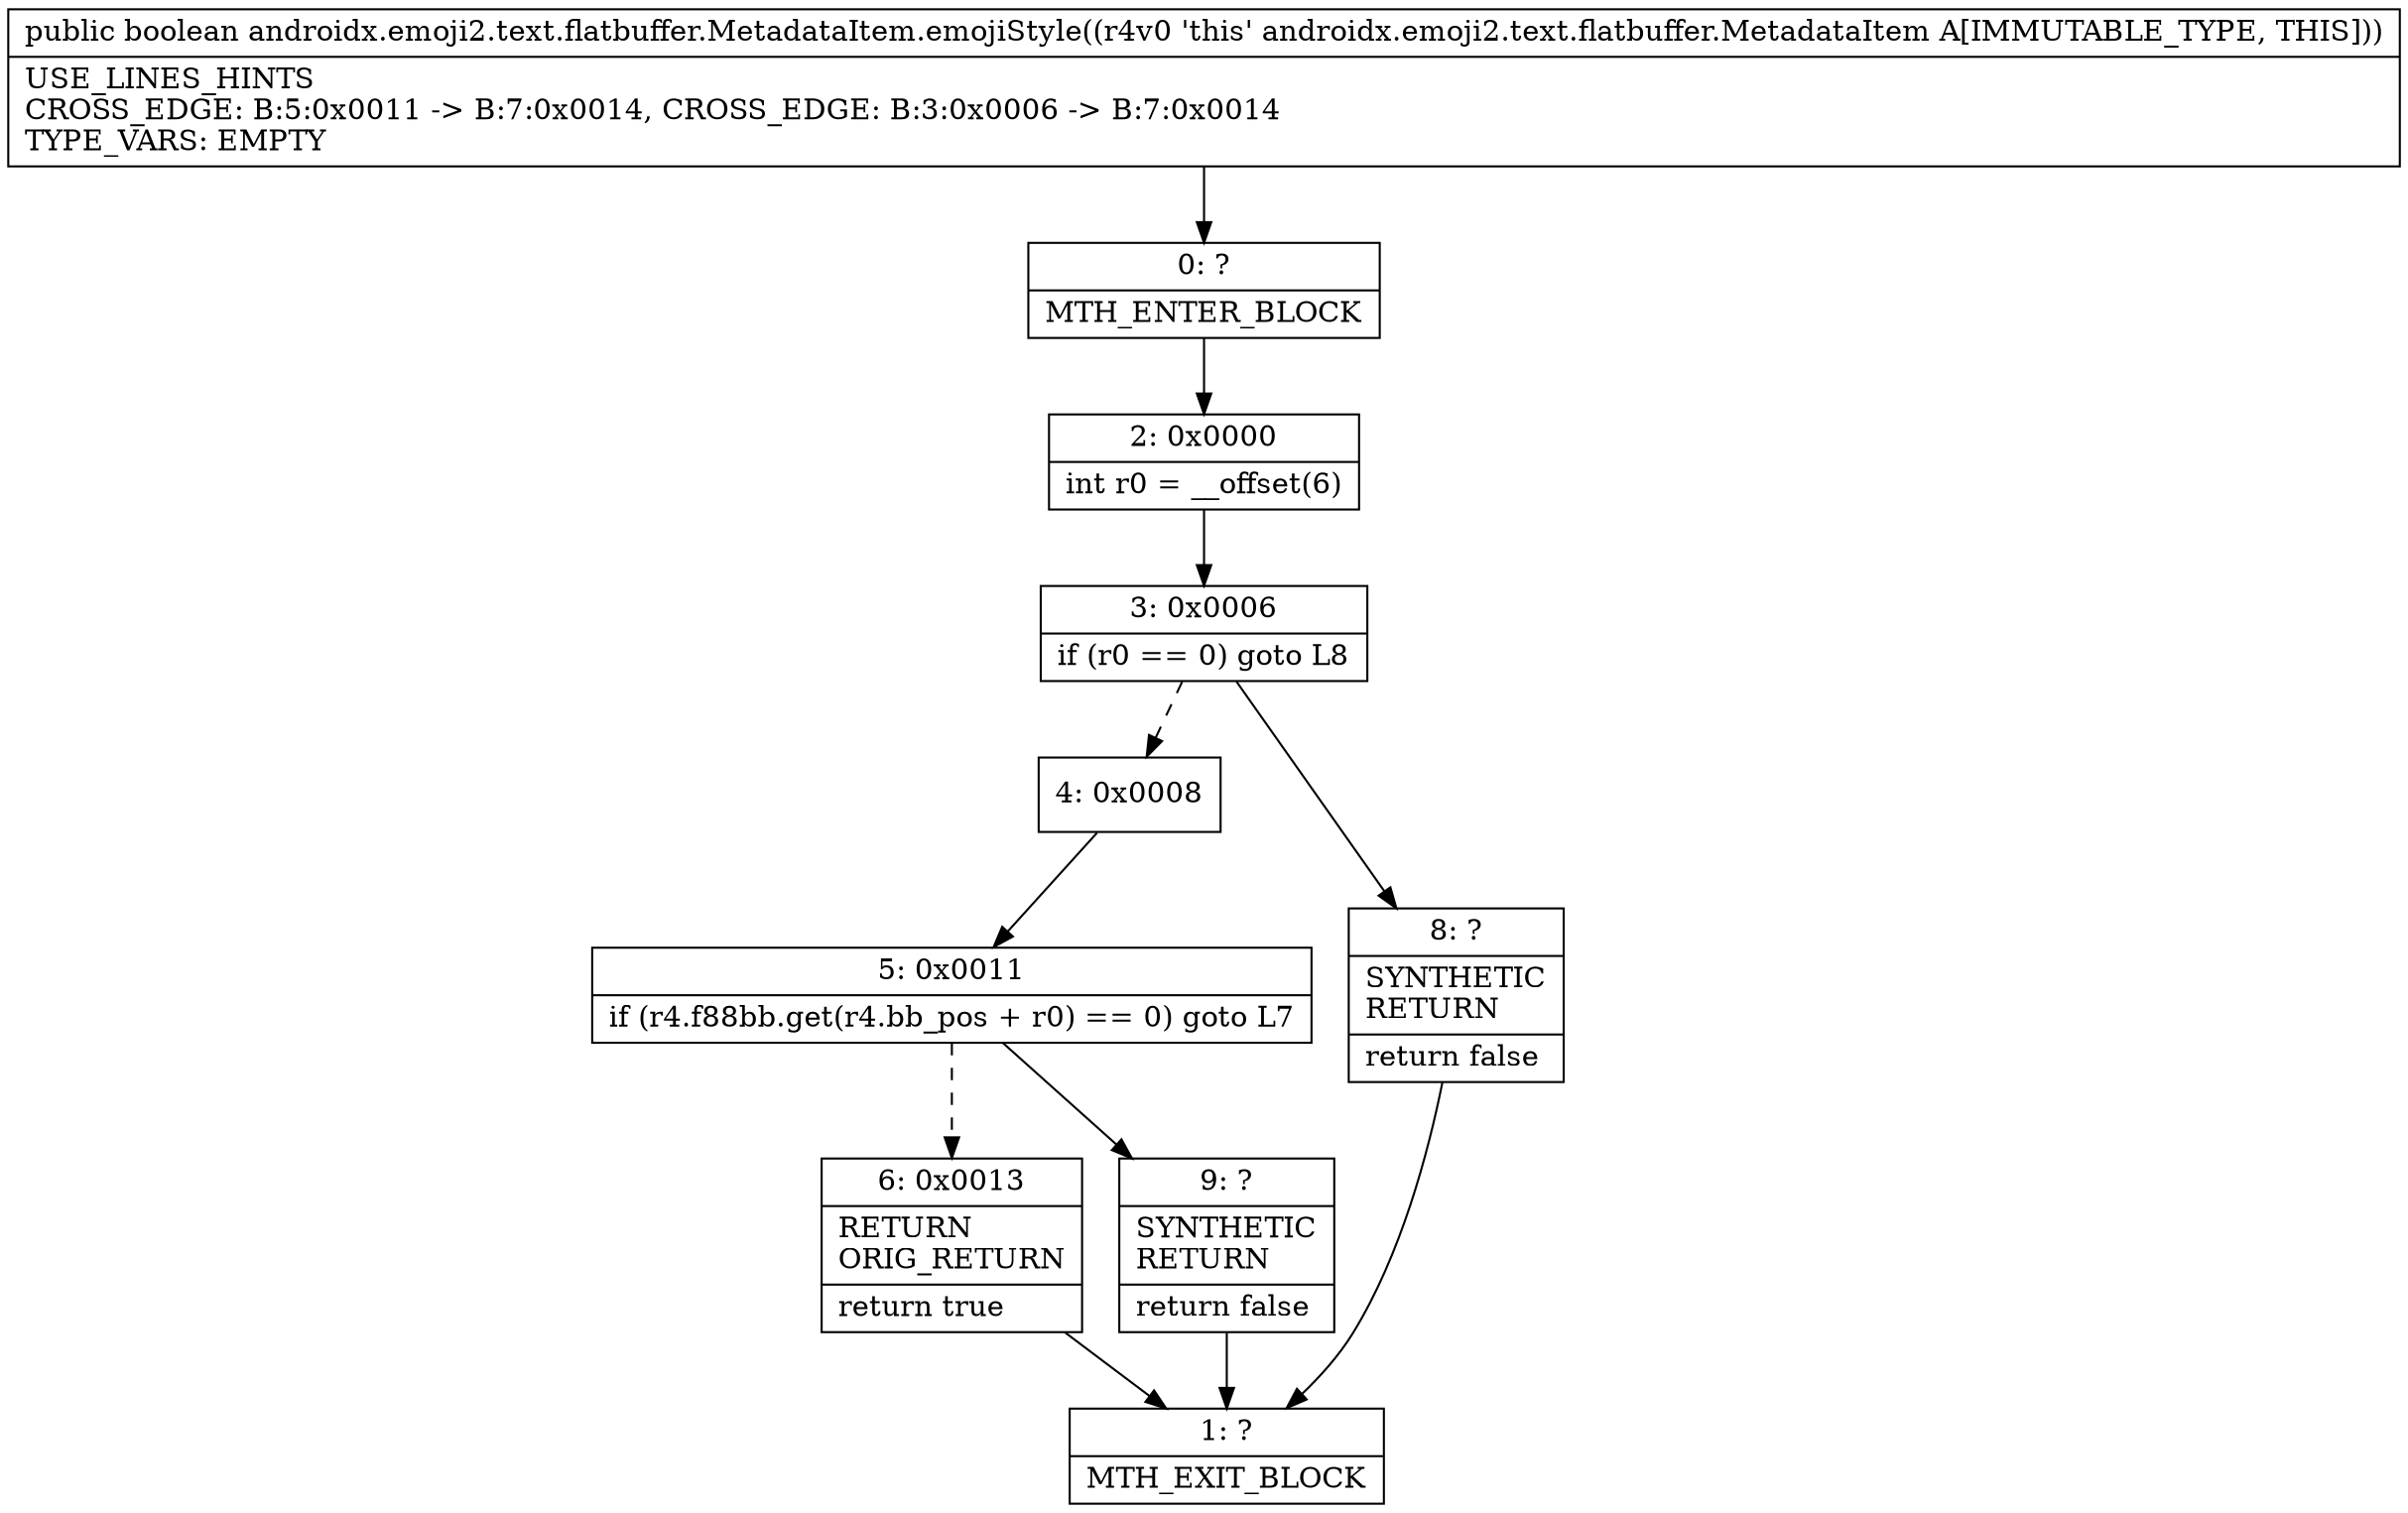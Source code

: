digraph "CFG forandroidx.emoji2.text.flatbuffer.MetadataItem.emojiStyle()Z" {
Node_0 [shape=record,label="{0\:\ ?|MTH_ENTER_BLOCK\l}"];
Node_2 [shape=record,label="{2\:\ 0x0000|int r0 = __offset(6)\l}"];
Node_3 [shape=record,label="{3\:\ 0x0006|if (r0 == 0) goto L8\l}"];
Node_4 [shape=record,label="{4\:\ 0x0008}"];
Node_5 [shape=record,label="{5\:\ 0x0011|if (r4.f88bb.get(r4.bb_pos + r0) == 0) goto L7\l}"];
Node_6 [shape=record,label="{6\:\ 0x0013|RETURN\lORIG_RETURN\l|return true\l}"];
Node_1 [shape=record,label="{1\:\ ?|MTH_EXIT_BLOCK\l}"];
Node_9 [shape=record,label="{9\:\ ?|SYNTHETIC\lRETURN\l|return false\l}"];
Node_8 [shape=record,label="{8\:\ ?|SYNTHETIC\lRETURN\l|return false\l}"];
MethodNode[shape=record,label="{public boolean androidx.emoji2.text.flatbuffer.MetadataItem.emojiStyle((r4v0 'this' androidx.emoji2.text.flatbuffer.MetadataItem A[IMMUTABLE_TYPE, THIS]))  | USE_LINES_HINTS\lCROSS_EDGE: B:5:0x0011 \-\> B:7:0x0014, CROSS_EDGE: B:3:0x0006 \-\> B:7:0x0014\lTYPE_VARS: EMPTY\l}"];
MethodNode -> Node_0;Node_0 -> Node_2;
Node_2 -> Node_3;
Node_3 -> Node_4[style=dashed];
Node_3 -> Node_8;
Node_4 -> Node_5;
Node_5 -> Node_6[style=dashed];
Node_5 -> Node_9;
Node_6 -> Node_1;
Node_9 -> Node_1;
Node_8 -> Node_1;
}

